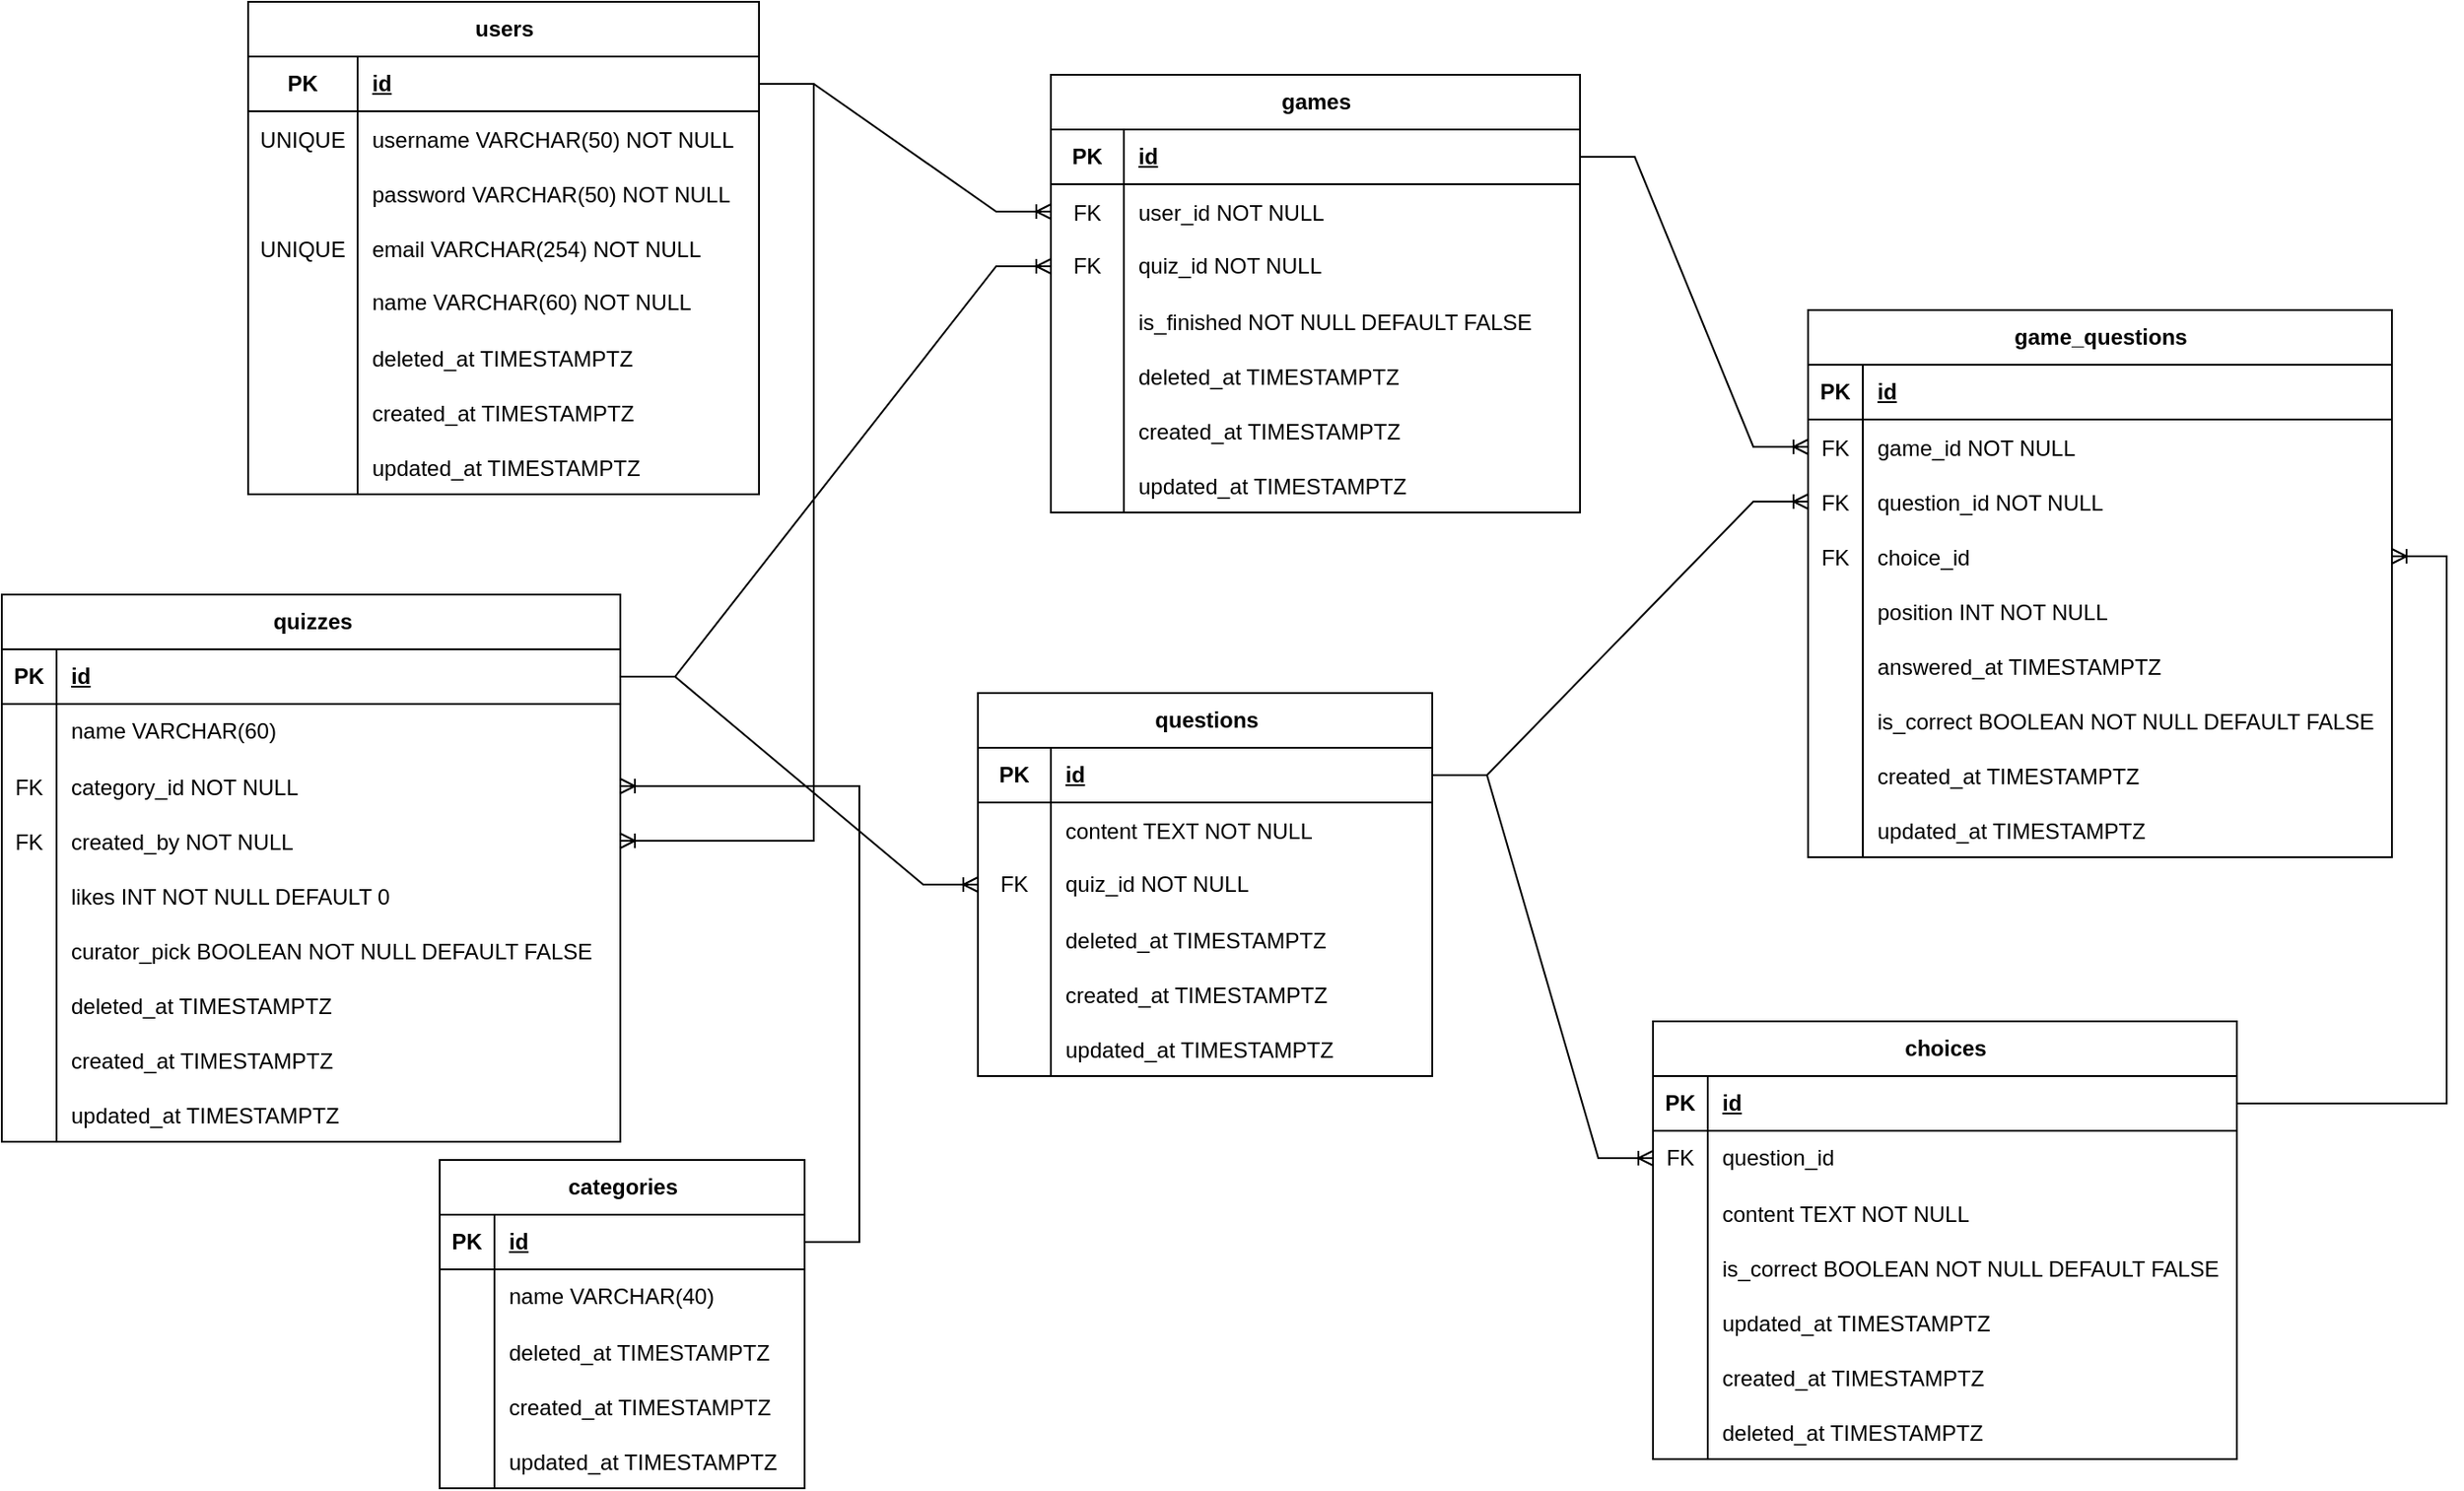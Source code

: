 <mxfile version="28.2.8">
  <diagram name="Page-1" id="IlqNlD3pGx4o4QDqjt5W">
    <mxGraphModel dx="1084" dy="802" grid="1" gridSize="10" guides="1" tooltips="1" connect="1" arrows="1" fold="1" page="1" pageScale="1" pageWidth="1654" pageHeight="1169" math="0" shadow="0">
      <root>
        <mxCell id="0" />
        <mxCell id="1" parent="0" />
        <mxCell id="2m0i1N73Nu3v9NuBRMql-1" value="" style="edgeStyle=entityRelationEdgeStyle;fontSize=12;html=1;endArrow=ERoneToMany;rounded=0;" edge="1" source="2m0i1N73Nu3v9NuBRMql-11" target="2m0i1N73Nu3v9NuBRMql-45" parent="1">
          <mxGeometry width="100" height="100" relative="1" as="geometry">
            <mxPoint x="413" y="520" as="sourcePoint" />
            <mxPoint x="513" y="420" as="targetPoint" />
          </mxGeometry>
        </mxCell>
        <mxCell id="2m0i1N73Nu3v9NuBRMql-2" value="" style="edgeStyle=entityRelationEdgeStyle;fontSize=12;html=1;endArrow=ERoneToMany;rounded=0;" edge="1" source="2m0i1N73Nu3v9NuBRMql-36" target="2m0i1N73Nu3v9NuBRMql-64" parent="1">
          <mxGeometry width="100" height="100" relative="1" as="geometry">
            <mxPoint x="313" y="520" as="sourcePoint" />
            <mxPoint x="413" y="420" as="targetPoint" />
          </mxGeometry>
        </mxCell>
        <mxCell id="2m0i1N73Nu3v9NuBRMql-3" value="" style="edgeStyle=entityRelationEdgeStyle;fontSize=12;html=1;endArrow=ERoneToMany;rounded=0;" edge="1" source="2m0i1N73Nu3v9NuBRMql-77" target="2m0i1N73Nu3v9NuBRMql-42" parent="1">
          <mxGeometry width="100" height="100" relative="1" as="geometry">
            <mxPoint x="555" y="535" as="sourcePoint" />
            <mxPoint x="761" y="585" as="targetPoint" />
          </mxGeometry>
        </mxCell>
        <mxCell id="2m0i1N73Nu3v9NuBRMql-8" value="" style="edgeStyle=entityRelationEdgeStyle;fontSize=12;html=1;endArrow=ERoneToMany;rounded=0;" edge="1" source="2m0i1N73Nu3v9NuBRMql-58" target="2m0i1N73Nu3v9NuBRMql-137" parent="1">
          <mxGeometry width="100" height="100" relative="1" as="geometry">
            <mxPoint x="855" y="704" as="sourcePoint" />
            <mxPoint x="955" y="604" as="targetPoint" />
          </mxGeometry>
        </mxCell>
        <mxCell id="2m0i1N73Nu3v9NuBRMql-10" value="users" style="shape=table;startSize=30;container=1;collapsible=1;childLayout=tableLayout;fixedRows=1;rowLines=0;fontStyle=1;align=center;resizeLast=1;html=1;" vertex="1" parent="1">
          <mxGeometry x="225" y="185" width="280" height="270" as="geometry" />
        </mxCell>
        <mxCell id="2m0i1N73Nu3v9NuBRMql-11" value="" style="shape=tableRow;horizontal=0;startSize=0;swimlaneHead=0;swimlaneBody=0;fillColor=none;collapsible=0;dropTarget=0;points=[[0,0.5],[1,0.5]];portConstraint=eastwest;top=0;left=0;right=0;bottom=1;" vertex="1" parent="2m0i1N73Nu3v9NuBRMql-10">
          <mxGeometry y="30" width="280" height="30" as="geometry" />
        </mxCell>
        <mxCell id="2m0i1N73Nu3v9NuBRMql-12" value="PK" style="shape=partialRectangle;connectable=0;fillColor=none;top=0;left=0;bottom=0;right=0;fontStyle=1;overflow=hidden;whiteSpace=wrap;html=1;" vertex="1" parent="2m0i1N73Nu3v9NuBRMql-11">
          <mxGeometry width="60.0" height="30" as="geometry">
            <mxRectangle width="60.0" height="30" as="alternateBounds" />
          </mxGeometry>
        </mxCell>
        <mxCell id="2m0i1N73Nu3v9NuBRMql-13" value="id" style="shape=partialRectangle;connectable=0;fillColor=none;top=0;left=0;bottom=0;right=0;align=left;spacingLeft=6;fontStyle=5;overflow=hidden;whiteSpace=wrap;html=1;" vertex="1" parent="2m0i1N73Nu3v9NuBRMql-11">
          <mxGeometry x="60.0" width="220.0" height="30" as="geometry">
            <mxRectangle width="220.0" height="30" as="alternateBounds" />
          </mxGeometry>
        </mxCell>
        <mxCell id="2m0i1N73Nu3v9NuBRMql-14" value="" style="shape=tableRow;horizontal=0;startSize=0;swimlaneHead=0;swimlaneBody=0;fillColor=none;collapsible=0;dropTarget=0;points=[[0,0.5],[1,0.5]];portConstraint=eastwest;top=0;left=0;right=0;bottom=0;" vertex="1" parent="2m0i1N73Nu3v9NuBRMql-10">
          <mxGeometry y="60" width="280" height="30" as="geometry" />
        </mxCell>
        <mxCell id="2m0i1N73Nu3v9NuBRMql-15" value="UNIQUE" style="shape=partialRectangle;connectable=0;fillColor=none;top=0;left=0;bottom=0;right=0;editable=1;overflow=hidden;" vertex="1" parent="2m0i1N73Nu3v9NuBRMql-14">
          <mxGeometry width="60.0" height="30" as="geometry">
            <mxRectangle width="60.0" height="30" as="alternateBounds" />
          </mxGeometry>
        </mxCell>
        <mxCell id="2m0i1N73Nu3v9NuBRMql-16" value="username VARCHAR(50) NOT NULL" style="shape=partialRectangle;connectable=0;fillColor=none;top=0;left=0;bottom=0;right=0;align=left;spacingLeft=6;overflow=hidden;flipV=0;" vertex="1" parent="2m0i1N73Nu3v9NuBRMql-14">
          <mxGeometry x="60.0" width="220.0" height="30" as="geometry">
            <mxRectangle width="220.0" height="30" as="alternateBounds" />
          </mxGeometry>
        </mxCell>
        <mxCell id="2m0i1N73Nu3v9NuBRMql-17" value="" style="shape=tableRow;horizontal=0;startSize=0;swimlaneHead=0;swimlaneBody=0;fillColor=none;collapsible=0;dropTarget=0;points=[[0,0.5],[1,0.5]];portConstraint=eastwest;top=0;left=0;right=0;bottom=0;" vertex="1" parent="2m0i1N73Nu3v9NuBRMql-10">
          <mxGeometry y="90" width="280" height="30" as="geometry" />
        </mxCell>
        <mxCell id="2m0i1N73Nu3v9NuBRMql-18" value="" style="shape=partialRectangle;connectable=0;fillColor=none;top=0;left=0;bottom=0;right=0;editable=1;overflow=hidden;" vertex="1" parent="2m0i1N73Nu3v9NuBRMql-17">
          <mxGeometry width="60.0" height="30" as="geometry">
            <mxRectangle width="60.0" height="30" as="alternateBounds" />
          </mxGeometry>
        </mxCell>
        <mxCell id="2m0i1N73Nu3v9NuBRMql-19" value="password VARCHAR(50) NOT NULL" style="shape=partialRectangle;connectable=0;fillColor=none;top=0;left=0;bottom=0;right=0;align=left;spacingLeft=6;overflow=hidden;flipV=0;" vertex="1" parent="2m0i1N73Nu3v9NuBRMql-17">
          <mxGeometry x="60.0" width="220.0" height="30" as="geometry">
            <mxRectangle width="220.0" height="30" as="alternateBounds" />
          </mxGeometry>
        </mxCell>
        <mxCell id="2m0i1N73Nu3v9NuBRMql-20" value="" style="shape=tableRow;horizontal=0;startSize=0;swimlaneHead=0;swimlaneBody=0;fillColor=none;collapsible=0;dropTarget=0;points=[[0,0.5],[1,0.5]];portConstraint=eastwest;top=0;left=0;right=0;bottom=0;" vertex="1" parent="2m0i1N73Nu3v9NuBRMql-10">
          <mxGeometry y="120" width="280" height="30" as="geometry" />
        </mxCell>
        <mxCell id="2m0i1N73Nu3v9NuBRMql-21" value="UNIQUE" style="shape=partialRectangle;connectable=0;fillColor=none;top=0;left=0;bottom=0;right=0;editable=1;overflow=hidden;" vertex="1" parent="2m0i1N73Nu3v9NuBRMql-20">
          <mxGeometry width="60.0" height="30" as="geometry">
            <mxRectangle width="60.0" height="30" as="alternateBounds" />
          </mxGeometry>
        </mxCell>
        <mxCell id="2m0i1N73Nu3v9NuBRMql-22" value="email VARCHAR(254) NOT NULL" style="shape=partialRectangle;connectable=0;fillColor=none;top=0;left=0;bottom=0;right=0;align=left;spacingLeft=6;overflow=hidden;flipV=0;" vertex="1" parent="2m0i1N73Nu3v9NuBRMql-20">
          <mxGeometry x="60.0" width="220.0" height="30" as="geometry">
            <mxRectangle width="220.0" height="30" as="alternateBounds" />
          </mxGeometry>
        </mxCell>
        <mxCell id="2m0i1N73Nu3v9NuBRMql-23" value="" style="shape=tableRow;horizontal=0;startSize=0;swimlaneHead=0;swimlaneBody=0;fillColor=none;collapsible=0;dropTarget=0;points=[[0,0.5],[1,0.5]];portConstraint=eastwest;top=0;left=0;right=0;bottom=0;" vertex="1" parent="2m0i1N73Nu3v9NuBRMql-10">
          <mxGeometry y="150" width="280" height="30" as="geometry" />
        </mxCell>
        <mxCell id="2m0i1N73Nu3v9NuBRMql-24" value="" style="shape=partialRectangle;connectable=0;fillColor=none;top=0;left=0;bottom=0;right=0;editable=1;overflow=hidden;whiteSpace=wrap;html=1;" vertex="1" parent="2m0i1N73Nu3v9NuBRMql-23">
          <mxGeometry width="60.0" height="30" as="geometry">
            <mxRectangle width="60.0" height="30" as="alternateBounds" />
          </mxGeometry>
        </mxCell>
        <mxCell id="2m0i1N73Nu3v9NuBRMql-25" value="name VARCHAR(60) NOT NULL" style="shape=partialRectangle;connectable=0;fillColor=none;top=0;left=0;bottom=0;right=0;align=left;spacingLeft=6;overflow=hidden;whiteSpace=wrap;html=1;" vertex="1" parent="2m0i1N73Nu3v9NuBRMql-23">
          <mxGeometry x="60.0" width="220.0" height="30" as="geometry">
            <mxRectangle width="220.0" height="30" as="alternateBounds" />
          </mxGeometry>
        </mxCell>
        <mxCell id="2m0i1N73Nu3v9NuBRMql-26" value="" style="shape=tableRow;horizontal=0;startSize=0;swimlaneHead=0;swimlaneBody=0;fillColor=none;collapsible=0;dropTarget=0;points=[[0,0.5],[1,0.5]];portConstraint=eastwest;top=0;left=0;right=0;bottom=0;" vertex="1" parent="2m0i1N73Nu3v9NuBRMql-10">
          <mxGeometry y="180" width="280" height="30" as="geometry" />
        </mxCell>
        <mxCell id="2m0i1N73Nu3v9NuBRMql-27" value="" style="shape=partialRectangle;connectable=0;fillColor=none;top=0;left=0;bottom=0;right=0;editable=1;overflow=hidden;" vertex="1" parent="2m0i1N73Nu3v9NuBRMql-26">
          <mxGeometry width="60.0" height="30" as="geometry">
            <mxRectangle width="60.0" height="30" as="alternateBounds" />
          </mxGeometry>
        </mxCell>
        <mxCell id="2m0i1N73Nu3v9NuBRMql-28" value="deleted_at TIMESTAMPTZ" style="shape=partialRectangle;connectable=0;fillColor=none;top=0;left=0;bottom=0;right=0;align=left;spacingLeft=6;overflow=hidden;flipV=0;" vertex="1" parent="2m0i1N73Nu3v9NuBRMql-26">
          <mxGeometry x="60.0" width="220.0" height="30" as="geometry">
            <mxRectangle width="220.0" height="30" as="alternateBounds" />
          </mxGeometry>
        </mxCell>
        <mxCell id="2m0i1N73Nu3v9NuBRMql-29" value="" style="shape=tableRow;horizontal=0;startSize=0;swimlaneHead=0;swimlaneBody=0;fillColor=none;collapsible=0;dropTarget=0;points=[[0,0.5],[1,0.5]];portConstraint=eastwest;top=0;left=0;right=0;bottom=0;" vertex="1" parent="2m0i1N73Nu3v9NuBRMql-10">
          <mxGeometry y="210" width="280" height="30" as="geometry" />
        </mxCell>
        <mxCell id="2m0i1N73Nu3v9NuBRMql-30" value="" style="shape=partialRectangle;connectable=0;fillColor=none;top=0;left=0;bottom=0;right=0;editable=1;overflow=hidden;" vertex="1" parent="2m0i1N73Nu3v9NuBRMql-29">
          <mxGeometry width="60.0" height="30" as="geometry">
            <mxRectangle width="60.0" height="30" as="alternateBounds" />
          </mxGeometry>
        </mxCell>
        <mxCell id="2m0i1N73Nu3v9NuBRMql-31" value="created_at TIMESTAMPTZ" style="shape=partialRectangle;connectable=0;fillColor=none;top=0;left=0;bottom=0;right=0;align=left;spacingLeft=6;overflow=hidden;flipV=0;" vertex="1" parent="2m0i1N73Nu3v9NuBRMql-29">
          <mxGeometry x="60.0" width="220.0" height="30" as="geometry">
            <mxRectangle width="220.0" height="30" as="alternateBounds" />
          </mxGeometry>
        </mxCell>
        <mxCell id="2m0i1N73Nu3v9NuBRMql-32" value="" style="shape=tableRow;horizontal=0;startSize=0;swimlaneHead=0;swimlaneBody=0;fillColor=none;collapsible=0;dropTarget=0;points=[[0,0.5],[1,0.5]];portConstraint=eastwest;top=0;left=0;right=0;bottom=0;" vertex="1" parent="2m0i1N73Nu3v9NuBRMql-10">
          <mxGeometry y="240" width="280" height="30" as="geometry" />
        </mxCell>
        <mxCell id="2m0i1N73Nu3v9NuBRMql-33" value="" style="shape=partialRectangle;connectable=0;fillColor=none;top=0;left=0;bottom=0;right=0;editable=1;overflow=hidden;" vertex="1" parent="2m0i1N73Nu3v9NuBRMql-32">
          <mxGeometry width="60.0" height="30" as="geometry">
            <mxRectangle width="60.0" height="30" as="alternateBounds" />
          </mxGeometry>
        </mxCell>
        <mxCell id="2m0i1N73Nu3v9NuBRMql-34" value="updated_at TIMESTAMPTZ" style="shape=partialRectangle;connectable=0;fillColor=none;top=0;left=0;bottom=0;right=0;align=left;spacingLeft=6;overflow=hidden;flipV=0;" vertex="1" parent="2m0i1N73Nu3v9NuBRMql-32">
          <mxGeometry x="60.0" width="220.0" height="30" as="geometry">
            <mxRectangle width="220.0" height="30" as="alternateBounds" />
          </mxGeometry>
        </mxCell>
        <mxCell id="2m0i1N73Nu3v9NuBRMql-35" value="quizzes" style="shape=table;startSize=30;container=1;collapsible=1;childLayout=tableLayout;fixedRows=1;rowLines=0;fontStyle=1;align=center;resizeLast=1;html=1;" vertex="1" parent="1">
          <mxGeometry x="90" y="510" width="339" height="300" as="geometry" />
        </mxCell>
        <mxCell id="2m0i1N73Nu3v9NuBRMql-36" value="" style="shape=tableRow;horizontal=0;startSize=0;swimlaneHead=0;swimlaneBody=0;fillColor=none;collapsible=0;dropTarget=0;points=[[0,0.5],[1,0.5]];portConstraint=eastwest;top=0;left=0;right=0;bottom=1;" vertex="1" parent="2m0i1N73Nu3v9NuBRMql-35">
          <mxGeometry y="30" width="339" height="30" as="geometry" />
        </mxCell>
        <mxCell id="2m0i1N73Nu3v9NuBRMql-37" value="PK" style="shape=partialRectangle;connectable=0;fillColor=none;top=0;left=0;bottom=0;right=0;fontStyle=1;overflow=hidden;whiteSpace=wrap;html=1;" vertex="1" parent="2m0i1N73Nu3v9NuBRMql-36">
          <mxGeometry width="30" height="30" as="geometry">
            <mxRectangle width="30" height="30" as="alternateBounds" />
          </mxGeometry>
        </mxCell>
        <mxCell id="2m0i1N73Nu3v9NuBRMql-38" value="id" style="shape=partialRectangle;connectable=0;fillColor=none;top=0;left=0;bottom=0;right=0;align=left;spacingLeft=6;fontStyle=5;overflow=hidden;whiteSpace=wrap;html=1;" vertex="1" parent="2m0i1N73Nu3v9NuBRMql-36">
          <mxGeometry x="30" width="309" height="30" as="geometry">
            <mxRectangle width="309" height="30" as="alternateBounds" />
          </mxGeometry>
        </mxCell>
        <mxCell id="2m0i1N73Nu3v9NuBRMql-39" value="" style="shape=tableRow;horizontal=0;startSize=0;swimlaneHead=0;swimlaneBody=0;fillColor=none;collapsible=0;dropTarget=0;points=[[0,0.5],[1,0.5]];portConstraint=eastwest;top=0;left=0;right=0;bottom=0;" vertex="1" parent="2m0i1N73Nu3v9NuBRMql-35">
          <mxGeometry y="60" width="339" height="30" as="geometry" />
        </mxCell>
        <mxCell id="2m0i1N73Nu3v9NuBRMql-40" value="" style="shape=partialRectangle;connectable=0;fillColor=none;top=0;left=0;bottom=0;right=0;editable=1;overflow=hidden;whiteSpace=wrap;html=1;" vertex="1" parent="2m0i1N73Nu3v9NuBRMql-39">
          <mxGeometry width="30" height="30" as="geometry">
            <mxRectangle width="30" height="30" as="alternateBounds" />
          </mxGeometry>
        </mxCell>
        <mxCell id="2m0i1N73Nu3v9NuBRMql-41" value="name VARCHAR(60)" style="shape=partialRectangle;connectable=0;fillColor=none;top=0;left=0;bottom=0;right=0;align=left;spacingLeft=6;overflow=hidden;whiteSpace=wrap;html=1;" vertex="1" parent="2m0i1N73Nu3v9NuBRMql-39">
          <mxGeometry x="30" width="309" height="30" as="geometry">
            <mxRectangle width="309" height="30" as="alternateBounds" />
          </mxGeometry>
        </mxCell>
        <mxCell id="2m0i1N73Nu3v9NuBRMql-42" value="" style="shape=tableRow;horizontal=0;startSize=0;swimlaneHead=0;swimlaneBody=0;fillColor=none;collapsible=0;dropTarget=0;points=[[0,0.5],[1,0.5]];portConstraint=eastwest;top=0;left=0;right=0;bottom=0;" vertex="1" parent="2m0i1N73Nu3v9NuBRMql-35">
          <mxGeometry y="90" width="339" height="30" as="geometry" />
        </mxCell>
        <mxCell id="2m0i1N73Nu3v9NuBRMql-43" value="FK" style="shape=partialRectangle;connectable=0;fillColor=none;top=0;left=0;bottom=0;right=0;editable=1;overflow=hidden;" vertex="1" parent="2m0i1N73Nu3v9NuBRMql-42">
          <mxGeometry width="30" height="30" as="geometry">
            <mxRectangle width="30" height="30" as="alternateBounds" />
          </mxGeometry>
        </mxCell>
        <mxCell id="2m0i1N73Nu3v9NuBRMql-44" value="category_id NOT NULL" style="shape=partialRectangle;connectable=0;fillColor=none;top=0;left=0;bottom=0;right=0;align=left;spacingLeft=6;overflow=hidden;flipV=0;" vertex="1" parent="2m0i1N73Nu3v9NuBRMql-42">
          <mxGeometry x="30" width="309" height="30" as="geometry">
            <mxRectangle width="309" height="30" as="alternateBounds" />
          </mxGeometry>
        </mxCell>
        <mxCell id="2m0i1N73Nu3v9NuBRMql-45" value="" style="shape=tableRow;horizontal=0;startSize=0;swimlaneHead=0;swimlaneBody=0;fillColor=none;collapsible=0;dropTarget=0;points=[[0,0.5],[1,0.5]];portConstraint=eastwest;top=0;left=0;right=0;bottom=0;" vertex="1" parent="2m0i1N73Nu3v9NuBRMql-35">
          <mxGeometry y="120" width="339" height="30" as="geometry" />
        </mxCell>
        <mxCell id="2m0i1N73Nu3v9NuBRMql-46" value="FK" style="shape=partialRectangle;connectable=0;fillColor=none;top=0;left=0;bottom=0;right=0;editable=1;overflow=hidden;" vertex="1" parent="2m0i1N73Nu3v9NuBRMql-45">
          <mxGeometry width="30" height="30" as="geometry">
            <mxRectangle width="30" height="30" as="alternateBounds" />
          </mxGeometry>
        </mxCell>
        <mxCell id="2m0i1N73Nu3v9NuBRMql-47" value="created_by NOT NULL" style="shape=partialRectangle;connectable=0;fillColor=none;top=0;left=0;bottom=0;right=0;align=left;spacingLeft=6;overflow=hidden;flipV=0;" vertex="1" parent="2m0i1N73Nu3v9NuBRMql-45">
          <mxGeometry x="30" width="309" height="30" as="geometry">
            <mxRectangle width="309" height="30" as="alternateBounds" />
          </mxGeometry>
        </mxCell>
        <mxCell id="2m0i1N73Nu3v9NuBRMql-314" value="" style="shape=tableRow;horizontal=0;startSize=0;swimlaneHead=0;swimlaneBody=0;fillColor=none;collapsible=0;dropTarget=0;points=[[0,0.5],[1,0.5]];portConstraint=eastwest;top=0;left=0;right=0;bottom=0;" vertex="1" parent="2m0i1N73Nu3v9NuBRMql-35">
          <mxGeometry y="150" width="339" height="30" as="geometry" />
        </mxCell>
        <mxCell id="2m0i1N73Nu3v9NuBRMql-315" value="" style="shape=partialRectangle;connectable=0;fillColor=none;top=0;left=0;bottom=0;right=0;editable=1;overflow=hidden;" vertex="1" parent="2m0i1N73Nu3v9NuBRMql-314">
          <mxGeometry width="30" height="30" as="geometry">
            <mxRectangle width="30" height="30" as="alternateBounds" />
          </mxGeometry>
        </mxCell>
        <mxCell id="2m0i1N73Nu3v9NuBRMql-316" value="likes INT NOT NULL DEFAULT 0" style="shape=partialRectangle;connectable=0;fillColor=none;top=0;left=0;bottom=0;right=0;align=left;spacingLeft=6;overflow=hidden;flipV=0;" vertex="1" parent="2m0i1N73Nu3v9NuBRMql-314">
          <mxGeometry x="30" width="309" height="30" as="geometry">
            <mxRectangle width="309" height="30" as="alternateBounds" />
          </mxGeometry>
        </mxCell>
        <mxCell id="2m0i1N73Nu3v9NuBRMql-295" value="" style="shape=tableRow;horizontal=0;startSize=0;swimlaneHead=0;swimlaneBody=0;fillColor=none;collapsible=0;dropTarget=0;points=[[0,0.5],[1,0.5]];portConstraint=eastwest;top=0;left=0;right=0;bottom=0;" vertex="1" parent="2m0i1N73Nu3v9NuBRMql-35">
          <mxGeometry y="180" width="339" height="30" as="geometry" />
        </mxCell>
        <mxCell id="2m0i1N73Nu3v9NuBRMql-296" value="" style="shape=partialRectangle;connectable=0;fillColor=none;top=0;left=0;bottom=0;right=0;editable=1;overflow=hidden;" vertex="1" parent="2m0i1N73Nu3v9NuBRMql-295">
          <mxGeometry width="30" height="30" as="geometry">
            <mxRectangle width="30" height="30" as="alternateBounds" />
          </mxGeometry>
        </mxCell>
        <mxCell id="2m0i1N73Nu3v9NuBRMql-297" value="curator_pick BOOLEAN NOT NULL DEFAULT FALSE" style="shape=partialRectangle;connectable=0;fillColor=none;top=0;left=0;bottom=0;right=0;align=left;spacingLeft=6;overflow=hidden;flipV=0;" vertex="1" parent="2m0i1N73Nu3v9NuBRMql-295">
          <mxGeometry x="30" width="309" height="30" as="geometry">
            <mxRectangle width="309" height="30" as="alternateBounds" />
          </mxGeometry>
        </mxCell>
        <mxCell id="2m0i1N73Nu3v9NuBRMql-48" value="" style="shape=tableRow;horizontal=0;startSize=0;swimlaneHead=0;swimlaneBody=0;fillColor=none;collapsible=0;dropTarget=0;points=[[0,0.5],[1,0.5]];portConstraint=eastwest;top=0;left=0;right=0;bottom=0;" vertex="1" parent="2m0i1N73Nu3v9NuBRMql-35">
          <mxGeometry y="210" width="339" height="30" as="geometry" />
        </mxCell>
        <mxCell id="2m0i1N73Nu3v9NuBRMql-49" value="" style="shape=partialRectangle;connectable=0;fillColor=none;top=0;left=0;bottom=0;right=0;editable=1;overflow=hidden;" vertex="1" parent="2m0i1N73Nu3v9NuBRMql-48">
          <mxGeometry width="30" height="30" as="geometry">
            <mxRectangle width="30" height="30" as="alternateBounds" />
          </mxGeometry>
        </mxCell>
        <mxCell id="2m0i1N73Nu3v9NuBRMql-50" value="deleted_at TIMESTAMPTZ" style="shape=partialRectangle;connectable=0;fillColor=none;top=0;left=0;bottom=0;right=0;align=left;spacingLeft=6;overflow=hidden;flipV=0;" vertex="1" parent="2m0i1N73Nu3v9NuBRMql-48">
          <mxGeometry x="30" width="309" height="30" as="geometry">
            <mxRectangle width="309" height="30" as="alternateBounds" />
          </mxGeometry>
        </mxCell>
        <mxCell id="2m0i1N73Nu3v9NuBRMql-51" value="" style="shape=tableRow;horizontal=0;startSize=0;swimlaneHead=0;swimlaneBody=0;fillColor=none;collapsible=0;dropTarget=0;points=[[0,0.5],[1,0.5]];portConstraint=eastwest;top=0;left=0;right=0;bottom=0;" vertex="1" parent="2m0i1N73Nu3v9NuBRMql-35">
          <mxGeometry y="240" width="339" height="30" as="geometry" />
        </mxCell>
        <mxCell id="2m0i1N73Nu3v9NuBRMql-52" value="" style="shape=partialRectangle;connectable=0;fillColor=none;top=0;left=0;bottom=0;right=0;editable=1;overflow=hidden;" vertex="1" parent="2m0i1N73Nu3v9NuBRMql-51">
          <mxGeometry width="30" height="30" as="geometry">
            <mxRectangle width="30" height="30" as="alternateBounds" />
          </mxGeometry>
        </mxCell>
        <mxCell id="2m0i1N73Nu3v9NuBRMql-53" value="created_at TIMESTAMPTZ" style="shape=partialRectangle;connectable=0;fillColor=none;top=0;left=0;bottom=0;right=0;align=left;spacingLeft=6;overflow=hidden;flipV=0;" vertex="1" parent="2m0i1N73Nu3v9NuBRMql-51">
          <mxGeometry x="30" width="309" height="30" as="geometry">
            <mxRectangle width="309" height="30" as="alternateBounds" />
          </mxGeometry>
        </mxCell>
        <mxCell id="2m0i1N73Nu3v9NuBRMql-54" value="" style="shape=tableRow;horizontal=0;startSize=0;swimlaneHead=0;swimlaneBody=0;fillColor=none;collapsible=0;dropTarget=0;points=[[0,0.5],[1,0.5]];portConstraint=eastwest;top=0;left=0;right=0;bottom=0;" vertex="1" parent="2m0i1N73Nu3v9NuBRMql-35">
          <mxGeometry y="270" width="339" height="30" as="geometry" />
        </mxCell>
        <mxCell id="2m0i1N73Nu3v9NuBRMql-55" value="" style="shape=partialRectangle;connectable=0;fillColor=none;top=0;left=0;bottom=0;right=0;editable=1;overflow=hidden;" vertex="1" parent="2m0i1N73Nu3v9NuBRMql-54">
          <mxGeometry width="30" height="30" as="geometry">
            <mxRectangle width="30" height="30" as="alternateBounds" />
          </mxGeometry>
        </mxCell>
        <mxCell id="2m0i1N73Nu3v9NuBRMql-56" value="updated_at TIMESTAMPTZ" style="shape=partialRectangle;connectable=0;fillColor=none;top=0;left=0;bottom=0;right=0;align=left;spacingLeft=6;overflow=hidden;flipV=0;" vertex="1" parent="2m0i1N73Nu3v9NuBRMql-54">
          <mxGeometry x="30" width="309" height="30" as="geometry">
            <mxRectangle width="309" height="30" as="alternateBounds" />
          </mxGeometry>
        </mxCell>
        <mxCell id="2m0i1N73Nu3v9NuBRMql-57" value="questions" style="shape=table;startSize=30;container=1;collapsible=1;childLayout=tableLayout;fixedRows=1;rowLines=0;fontStyle=1;align=center;resizeLast=1;html=1;" vertex="1" parent="1">
          <mxGeometry x="625" y="564" width="249" height="210" as="geometry" />
        </mxCell>
        <mxCell id="2m0i1N73Nu3v9NuBRMql-58" value="" style="shape=tableRow;horizontal=0;startSize=0;swimlaneHead=0;swimlaneBody=0;fillColor=none;collapsible=0;dropTarget=0;points=[[0,0.5],[1,0.5]];portConstraint=eastwest;top=0;left=0;right=0;bottom=1;" vertex="1" parent="2m0i1N73Nu3v9NuBRMql-57">
          <mxGeometry y="30" width="249" height="30" as="geometry" />
        </mxCell>
        <mxCell id="2m0i1N73Nu3v9NuBRMql-59" value="PK" style="shape=partialRectangle;connectable=0;fillColor=none;top=0;left=0;bottom=0;right=0;fontStyle=1;overflow=hidden;whiteSpace=wrap;html=1;" vertex="1" parent="2m0i1N73Nu3v9NuBRMql-58">
          <mxGeometry width="40" height="30" as="geometry">
            <mxRectangle width="40" height="30" as="alternateBounds" />
          </mxGeometry>
        </mxCell>
        <mxCell id="2m0i1N73Nu3v9NuBRMql-60" value="id" style="shape=partialRectangle;connectable=0;fillColor=none;top=0;left=0;bottom=0;right=0;align=left;spacingLeft=6;fontStyle=5;overflow=hidden;whiteSpace=wrap;html=1;" vertex="1" parent="2m0i1N73Nu3v9NuBRMql-58">
          <mxGeometry x="40" width="209" height="30" as="geometry">
            <mxRectangle width="209" height="30" as="alternateBounds" />
          </mxGeometry>
        </mxCell>
        <mxCell id="2m0i1N73Nu3v9NuBRMql-61" value="" style="shape=tableRow;horizontal=0;startSize=0;swimlaneHead=0;swimlaneBody=0;fillColor=none;collapsible=0;dropTarget=0;points=[[0,0.5],[1,0.5]];portConstraint=eastwest;top=0;left=0;right=0;bottom=0;" vertex="1" parent="2m0i1N73Nu3v9NuBRMql-57">
          <mxGeometry y="60" width="249" height="30" as="geometry" />
        </mxCell>
        <mxCell id="2m0i1N73Nu3v9NuBRMql-62" value="" style="shape=partialRectangle;connectable=0;fillColor=none;top=0;left=0;bottom=0;right=0;editable=1;overflow=hidden;" vertex="1" parent="2m0i1N73Nu3v9NuBRMql-61">
          <mxGeometry width="40" height="30" as="geometry">
            <mxRectangle width="40" height="30" as="alternateBounds" />
          </mxGeometry>
        </mxCell>
        <mxCell id="2m0i1N73Nu3v9NuBRMql-63" value="content TEXT NOT NULL" style="shape=partialRectangle;connectable=0;fillColor=none;top=0;left=0;bottom=0;right=0;align=left;spacingLeft=6;overflow=hidden;flipV=0;" vertex="1" parent="2m0i1N73Nu3v9NuBRMql-61">
          <mxGeometry x="40" width="209" height="30" as="geometry">
            <mxRectangle width="209" height="30" as="alternateBounds" />
          </mxGeometry>
        </mxCell>
        <mxCell id="2m0i1N73Nu3v9NuBRMql-64" value="" style="shape=tableRow;horizontal=0;startSize=0;swimlaneHead=0;swimlaneBody=0;fillColor=none;collapsible=0;dropTarget=0;points=[[0,0.5],[1,0.5]];portConstraint=eastwest;top=0;left=0;right=0;bottom=0;" vertex="1" parent="2m0i1N73Nu3v9NuBRMql-57">
          <mxGeometry y="90" width="249" height="30" as="geometry" />
        </mxCell>
        <mxCell id="2m0i1N73Nu3v9NuBRMql-65" value="FK" style="shape=partialRectangle;connectable=0;fillColor=none;top=0;left=0;bottom=0;right=0;editable=1;overflow=hidden;whiteSpace=wrap;html=1;" vertex="1" parent="2m0i1N73Nu3v9NuBRMql-64">
          <mxGeometry width="40" height="30" as="geometry">
            <mxRectangle width="40" height="30" as="alternateBounds" />
          </mxGeometry>
        </mxCell>
        <mxCell id="2m0i1N73Nu3v9NuBRMql-66" value="quiz_id NOT NULL" style="shape=partialRectangle;connectable=0;fillColor=none;top=0;left=0;bottom=0;right=0;align=left;spacingLeft=6;overflow=hidden;whiteSpace=wrap;html=1;" vertex="1" parent="2m0i1N73Nu3v9NuBRMql-64">
          <mxGeometry x="40" width="209" height="30" as="geometry">
            <mxRectangle width="209" height="30" as="alternateBounds" />
          </mxGeometry>
        </mxCell>
        <mxCell id="2m0i1N73Nu3v9NuBRMql-67" value="" style="shape=tableRow;horizontal=0;startSize=0;swimlaneHead=0;swimlaneBody=0;fillColor=none;collapsible=0;dropTarget=0;points=[[0,0.5],[1,0.5]];portConstraint=eastwest;top=0;left=0;right=0;bottom=0;" vertex="1" parent="2m0i1N73Nu3v9NuBRMql-57">
          <mxGeometry y="120" width="249" height="30" as="geometry" />
        </mxCell>
        <mxCell id="2m0i1N73Nu3v9NuBRMql-68" value="" style="shape=partialRectangle;connectable=0;fillColor=none;top=0;left=0;bottom=0;right=0;editable=1;overflow=hidden;" vertex="1" parent="2m0i1N73Nu3v9NuBRMql-67">
          <mxGeometry width="40" height="30" as="geometry">
            <mxRectangle width="40" height="30" as="alternateBounds" />
          </mxGeometry>
        </mxCell>
        <mxCell id="2m0i1N73Nu3v9NuBRMql-69" value="deleted_at TIMESTAMPTZ" style="shape=partialRectangle;connectable=0;fillColor=none;top=0;left=0;bottom=0;right=0;align=left;spacingLeft=6;overflow=hidden;flipV=0;" vertex="1" parent="2m0i1N73Nu3v9NuBRMql-67">
          <mxGeometry x="40" width="209" height="30" as="geometry">
            <mxRectangle width="209" height="30" as="alternateBounds" />
          </mxGeometry>
        </mxCell>
        <mxCell id="2m0i1N73Nu3v9NuBRMql-70" value="" style="shape=tableRow;horizontal=0;startSize=0;swimlaneHead=0;swimlaneBody=0;fillColor=none;collapsible=0;dropTarget=0;points=[[0,0.5],[1,0.5]];portConstraint=eastwest;top=0;left=0;right=0;bottom=0;" vertex="1" parent="2m0i1N73Nu3v9NuBRMql-57">
          <mxGeometry y="150" width="249" height="30" as="geometry" />
        </mxCell>
        <mxCell id="2m0i1N73Nu3v9NuBRMql-71" value="" style="shape=partialRectangle;connectable=0;fillColor=none;top=0;left=0;bottom=0;right=0;editable=1;overflow=hidden;" vertex="1" parent="2m0i1N73Nu3v9NuBRMql-70">
          <mxGeometry width="40" height="30" as="geometry">
            <mxRectangle width="40" height="30" as="alternateBounds" />
          </mxGeometry>
        </mxCell>
        <mxCell id="2m0i1N73Nu3v9NuBRMql-72" value="created_at TIMESTAMPTZ" style="shape=partialRectangle;connectable=0;fillColor=none;top=0;left=0;bottom=0;right=0;align=left;spacingLeft=6;overflow=hidden;flipV=0;" vertex="1" parent="2m0i1N73Nu3v9NuBRMql-70">
          <mxGeometry x="40" width="209" height="30" as="geometry">
            <mxRectangle width="209" height="30" as="alternateBounds" />
          </mxGeometry>
        </mxCell>
        <mxCell id="2m0i1N73Nu3v9NuBRMql-73" value="" style="shape=tableRow;horizontal=0;startSize=0;swimlaneHead=0;swimlaneBody=0;fillColor=none;collapsible=0;dropTarget=0;points=[[0,0.5],[1,0.5]];portConstraint=eastwest;top=0;left=0;right=0;bottom=0;" vertex="1" parent="2m0i1N73Nu3v9NuBRMql-57">
          <mxGeometry y="180" width="249" height="30" as="geometry" />
        </mxCell>
        <mxCell id="2m0i1N73Nu3v9NuBRMql-74" value="" style="shape=partialRectangle;connectable=0;fillColor=none;top=0;left=0;bottom=0;right=0;editable=1;overflow=hidden;" vertex="1" parent="2m0i1N73Nu3v9NuBRMql-73">
          <mxGeometry width="40" height="30" as="geometry">
            <mxRectangle width="40" height="30" as="alternateBounds" />
          </mxGeometry>
        </mxCell>
        <mxCell id="2m0i1N73Nu3v9NuBRMql-75" value="updated_at TIMESTAMPTZ" style="shape=partialRectangle;connectable=0;fillColor=none;top=0;left=0;bottom=0;right=0;align=left;spacingLeft=6;overflow=hidden;flipV=0;" vertex="1" parent="2m0i1N73Nu3v9NuBRMql-73">
          <mxGeometry x="40" width="209" height="30" as="geometry">
            <mxRectangle width="209" height="30" as="alternateBounds" />
          </mxGeometry>
        </mxCell>
        <mxCell id="2m0i1N73Nu3v9NuBRMql-76" value="categories" style="shape=table;startSize=30;container=1;collapsible=1;childLayout=tableLayout;fixedRows=1;rowLines=0;fontStyle=1;align=center;resizeLast=1;html=1;" vertex="1" parent="1">
          <mxGeometry x="330" y="820" width="200" height="180" as="geometry" />
        </mxCell>
        <mxCell id="2m0i1N73Nu3v9NuBRMql-77" value="" style="shape=tableRow;horizontal=0;startSize=0;swimlaneHead=0;swimlaneBody=0;fillColor=none;collapsible=0;dropTarget=0;points=[[0,0.5],[1,0.5]];portConstraint=eastwest;top=0;left=0;right=0;bottom=1;" vertex="1" parent="2m0i1N73Nu3v9NuBRMql-76">
          <mxGeometry y="30" width="200" height="30" as="geometry" />
        </mxCell>
        <mxCell id="2m0i1N73Nu3v9NuBRMql-78" value="PK" style="shape=partialRectangle;connectable=0;fillColor=none;top=0;left=0;bottom=0;right=0;fontStyle=1;overflow=hidden;whiteSpace=wrap;html=1;" vertex="1" parent="2m0i1N73Nu3v9NuBRMql-77">
          <mxGeometry width="30" height="30" as="geometry">
            <mxRectangle width="30" height="30" as="alternateBounds" />
          </mxGeometry>
        </mxCell>
        <mxCell id="2m0i1N73Nu3v9NuBRMql-79" value="id" style="shape=partialRectangle;connectable=0;fillColor=none;top=0;left=0;bottom=0;right=0;align=left;spacingLeft=6;fontStyle=5;overflow=hidden;whiteSpace=wrap;html=1;" vertex="1" parent="2m0i1N73Nu3v9NuBRMql-77">
          <mxGeometry x="30" width="170" height="30" as="geometry">
            <mxRectangle width="170" height="30" as="alternateBounds" />
          </mxGeometry>
        </mxCell>
        <mxCell id="2m0i1N73Nu3v9NuBRMql-80" value="" style="shape=tableRow;horizontal=0;startSize=0;swimlaneHead=0;swimlaneBody=0;fillColor=none;collapsible=0;dropTarget=0;points=[[0,0.5],[1,0.5]];portConstraint=eastwest;top=0;left=0;right=0;bottom=0;" vertex="1" parent="2m0i1N73Nu3v9NuBRMql-76">
          <mxGeometry y="60" width="200" height="30" as="geometry" />
        </mxCell>
        <mxCell id="2m0i1N73Nu3v9NuBRMql-81" value="" style="shape=partialRectangle;connectable=0;fillColor=none;top=0;left=0;bottom=0;right=0;editable=1;overflow=hidden;whiteSpace=wrap;html=1;" vertex="1" parent="2m0i1N73Nu3v9NuBRMql-80">
          <mxGeometry width="30" height="30" as="geometry">
            <mxRectangle width="30" height="30" as="alternateBounds" />
          </mxGeometry>
        </mxCell>
        <mxCell id="2m0i1N73Nu3v9NuBRMql-82" value="name VARCHAR(40)" style="shape=partialRectangle;connectable=0;fillColor=none;top=0;left=0;bottom=0;right=0;align=left;spacingLeft=6;overflow=hidden;whiteSpace=wrap;html=1;" vertex="1" parent="2m0i1N73Nu3v9NuBRMql-80">
          <mxGeometry x="30" width="170" height="30" as="geometry">
            <mxRectangle width="170" height="30" as="alternateBounds" />
          </mxGeometry>
        </mxCell>
        <mxCell id="2m0i1N73Nu3v9NuBRMql-83" value="" style="shape=tableRow;horizontal=0;startSize=0;swimlaneHead=0;swimlaneBody=0;fillColor=none;collapsible=0;dropTarget=0;points=[[0,0.5],[1,0.5]];portConstraint=eastwest;top=0;left=0;right=0;bottom=0;" vertex="1" parent="2m0i1N73Nu3v9NuBRMql-76">
          <mxGeometry y="90" width="200" height="30" as="geometry" />
        </mxCell>
        <mxCell id="2m0i1N73Nu3v9NuBRMql-84" value="" style="shape=partialRectangle;connectable=0;fillColor=none;top=0;left=0;bottom=0;right=0;editable=1;overflow=hidden;" vertex="1" parent="2m0i1N73Nu3v9NuBRMql-83">
          <mxGeometry width="30" height="30" as="geometry">
            <mxRectangle width="30" height="30" as="alternateBounds" />
          </mxGeometry>
        </mxCell>
        <mxCell id="2m0i1N73Nu3v9NuBRMql-85" value="deleted_at TIMESTAMPTZ" style="shape=partialRectangle;connectable=0;fillColor=none;top=0;left=0;bottom=0;right=0;align=left;spacingLeft=6;overflow=hidden;flipV=0;" vertex="1" parent="2m0i1N73Nu3v9NuBRMql-83">
          <mxGeometry x="30" width="170" height="30" as="geometry">
            <mxRectangle width="170" height="30" as="alternateBounds" />
          </mxGeometry>
        </mxCell>
        <mxCell id="2m0i1N73Nu3v9NuBRMql-86" value="" style="shape=tableRow;horizontal=0;startSize=0;swimlaneHead=0;swimlaneBody=0;fillColor=none;collapsible=0;dropTarget=0;points=[[0,0.5],[1,0.5]];portConstraint=eastwest;top=0;left=0;right=0;bottom=0;" vertex="1" parent="2m0i1N73Nu3v9NuBRMql-76">
          <mxGeometry y="120" width="200" height="30" as="geometry" />
        </mxCell>
        <mxCell id="2m0i1N73Nu3v9NuBRMql-87" value="" style="shape=partialRectangle;connectable=0;fillColor=none;top=0;left=0;bottom=0;right=0;editable=1;overflow=hidden;" vertex="1" parent="2m0i1N73Nu3v9NuBRMql-86">
          <mxGeometry width="30" height="30" as="geometry">
            <mxRectangle width="30" height="30" as="alternateBounds" />
          </mxGeometry>
        </mxCell>
        <mxCell id="2m0i1N73Nu3v9NuBRMql-88" value="created_at TIMESTAMPTZ" style="shape=partialRectangle;connectable=0;fillColor=none;top=0;left=0;bottom=0;right=0;align=left;spacingLeft=6;overflow=hidden;flipV=0;" vertex="1" parent="2m0i1N73Nu3v9NuBRMql-86">
          <mxGeometry x="30" width="170" height="30" as="geometry">
            <mxRectangle width="170" height="30" as="alternateBounds" />
          </mxGeometry>
        </mxCell>
        <mxCell id="2m0i1N73Nu3v9NuBRMql-89" value="" style="shape=tableRow;horizontal=0;startSize=0;swimlaneHead=0;swimlaneBody=0;fillColor=none;collapsible=0;dropTarget=0;points=[[0,0.5],[1,0.5]];portConstraint=eastwest;top=0;left=0;right=0;bottom=0;" vertex="1" parent="2m0i1N73Nu3v9NuBRMql-76">
          <mxGeometry y="150" width="200" height="30" as="geometry" />
        </mxCell>
        <mxCell id="2m0i1N73Nu3v9NuBRMql-90" value="" style="shape=partialRectangle;connectable=0;fillColor=none;top=0;left=0;bottom=0;right=0;editable=1;overflow=hidden;" vertex="1" parent="2m0i1N73Nu3v9NuBRMql-89">
          <mxGeometry width="30" height="30" as="geometry">
            <mxRectangle width="30" height="30" as="alternateBounds" />
          </mxGeometry>
        </mxCell>
        <mxCell id="2m0i1N73Nu3v9NuBRMql-91" value="updated_at TIMESTAMPTZ" style="shape=partialRectangle;connectable=0;fillColor=none;top=0;left=0;bottom=0;right=0;align=left;spacingLeft=6;overflow=hidden;flipV=0;" vertex="1" parent="2m0i1N73Nu3v9NuBRMql-89">
          <mxGeometry x="30" width="170" height="30" as="geometry">
            <mxRectangle width="170" height="30" as="alternateBounds" />
          </mxGeometry>
        </mxCell>
        <mxCell id="2m0i1N73Nu3v9NuBRMql-133" value="choices" style="shape=table;startSize=30;container=1;collapsible=1;childLayout=tableLayout;fixedRows=1;rowLines=0;fontStyle=1;align=center;resizeLast=1;html=1;" vertex="1" parent="1">
          <mxGeometry x="995" y="744" width="320" height="240" as="geometry" />
        </mxCell>
        <mxCell id="2m0i1N73Nu3v9NuBRMql-134" value="" style="shape=tableRow;horizontal=0;startSize=0;swimlaneHead=0;swimlaneBody=0;fillColor=none;collapsible=0;dropTarget=0;points=[[0,0.5],[1,0.5]];portConstraint=eastwest;top=0;left=0;right=0;bottom=1;" vertex="1" parent="2m0i1N73Nu3v9NuBRMql-133">
          <mxGeometry y="30" width="320" height="30" as="geometry" />
        </mxCell>
        <mxCell id="2m0i1N73Nu3v9NuBRMql-135" value="PK" style="shape=partialRectangle;connectable=0;fillColor=none;top=0;left=0;bottom=0;right=0;fontStyle=1;overflow=hidden;whiteSpace=wrap;html=1;" vertex="1" parent="2m0i1N73Nu3v9NuBRMql-134">
          <mxGeometry width="30" height="30" as="geometry">
            <mxRectangle width="30" height="30" as="alternateBounds" />
          </mxGeometry>
        </mxCell>
        <mxCell id="2m0i1N73Nu3v9NuBRMql-136" value="id" style="shape=partialRectangle;connectable=0;fillColor=none;top=0;left=0;bottom=0;right=0;align=left;spacingLeft=6;fontStyle=5;overflow=hidden;whiteSpace=wrap;html=1;" vertex="1" parent="2m0i1N73Nu3v9NuBRMql-134">
          <mxGeometry x="30" width="290" height="30" as="geometry">
            <mxRectangle width="290" height="30" as="alternateBounds" />
          </mxGeometry>
        </mxCell>
        <mxCell id="2m0i1N73Nu3v9NuBRMql-137" value="" style="shape=tableRow;horizontal=0;startSize=0;swimlaneHead=0;swimlaneBody=0;fillColor=none;collapsible=0;dropTarget=0;points=[[0,0.5],[1,0.5]];portConstraint=eastwest;top=0;left=0;right=0;bottom=0;" vertex="1" parent="2m0i1N73Nu3v9NuBRMql-133">
          <mxGeometry y="60" width="320" height="30" as="geometry" />
        </mxCell>
        <mxCell id="2m0i1N73Nu3v9NuBRMql-138" value="FK" style="shape=partialRectangle;connectable=0;fillColor=none;top=0;left=0;bottom=0;right=0;editable=1;overflow=hidden;whiteSpace=wrap;html=1;" vertex="1" parent="2m0i1N73Nu3v9NuBRMql-137">
          <mxGeometry width="30" height="30" as="geometry">
            <mxRectangle width="30" height="30" as="alternateBounds" />
          </mxGeometry>
        </mxCell>
        <mxCell id="2m0i1N73Nu3v9NuBRMql-139" value="question_id" style="shape=partialRectangle;connectable=0;fillColor=none;top=0;left=0;bottom=0;right=0;align=left;spacingLeft=6;overflow=hidden;whiteSpace=wrap;html=1;" vertex="1" parent="2m0i1N73Nu3v9NuBRMql-137">
          <mxGeometry x="30" width="290" height="30" as="geometry">
            <mxRectangle width="290" height="30" as="alternateBounds" />
          </mxGeometry>
        </mxCell>
        <mxCell id="2m0i1N73Nu3v9NuBRMql-140" value="" style="shape=tableRow;horizontal=0;startSize=0;swimlaneHead=0;swimlaneBody=0;fillColor=none;collapsible=0;dropTarget=0;points=[[0,0.5],[1,0.5]];portConstraint=eastwest;top=0;left=0;right=0;bottom=0;" vertex="1" parent="2m0i1N73Nu3v9NuBRMql-133">
          <mxGeometry y="90" width="320" height="30" as="geometry" />
        </mxCell>
        <mxCell id="2m0i1N73Nu3v9NuBRMql-141" value="" style="shape=partialRectangle;connectable=0;fillColor=none;top=0;left=0;bottom=0;right=0;editable=1;overflow=hidden;" vertex="1" parent="2m0i1N73Nu3v9NuBRMql-140">
          <mxGeometry width="30" height="30" as="geometry">
            <mxRectangle width="30" height="30" as="alternateBounds" />
          </mxGeometry>
        </mxCell>
        <mxCell id="2m0i1N73Nu3v9NuBRMql-142" value="content TEXT NOT NULL" style="shape=partialRectangle;connectable=0;fillColor=none;top=0;left=0;bottom=0;right=0;align=left;spacingLeft=6;overflow=hidden;flipV=0;" vertex="1" parent="2m0i1N73Nu3v9NuBRMql-140">
          <mxGeometry x="30" width="290" height="30" as="geometry">
            <mxRectangle width="290" height="30" as="alternateBounds" />
          </mxGeometry>
        </mxCell>
        <mxCell id="2m0i1N73Nu3v9NuBRMql-143" value="" style="shape=tableRow;horizontal=0;startSize=0;swimlaneHead=0;swimlaneBody=0;fillColor=none;collapsible=0;dropTarget=0;points=[[0,0.5],[1,0.5]];portConstraint=eastwest;top=0;left=0;right=0;bottom=0;" vertex="1" parent="2m0i1N73Nu3v9NuBRMql-133">
          <mxGeometry y="120" width="320" height="30" as="geometry" />
        </mxCell>
        <mxCell id="2m0i1N73Nu3v9NuBRMql-144" value="" style="shape=partialRectangle;connectable=0;fillColor=none;top=0;left=0;bottom=0;right=0;editable=1;overflow=hidden;" vertex="1" parent="2m0i1N73Nu3v9NuBRMql-143">
          <mxGeometry width="30" height="30" as="geometry">
            <mxRectangle width="30" height="30" as="alternateBounds" />
          </mxGeometry>
        </mxCell>
        <mxCell id="2m0i1N73Nu3v9NuBRMql-145" value="is_correct BOOLEAN NOT NULL DEFAULT FALSE" style="shape=partialRectangle;connectable=0;fillColor=none;top=0;left=0;bottom=0;right=0;align=left;spacingLeft=6;overflow=hidden;flipV=0;" vertex="1" parent="2m0i1N73Nu3v9NuBRMql-143">
          <mxGeometry x="30" width="290" height="30" as="geometry">
            <mxRectangle width="290" height="30" as="alternateBounds" />
          </mxGeometry>
        </mxCell>
        <mxCell id="2m0i1N73Nu3v9NuBRMql-146" value="" style="shape=tableRow;horizontal=0;startSize=0;swimlaneHead=0;swimlaneBody=0;fillColor=none;collapsible=0;dropTarget=0;points=[[0,0.5],[1,0.5]];portConstraint=eastwest;top=0;left=0;right=0;bottom=0;" vertex="1" parent="2m0i1N73Nu3v9NuBRMql-133">
          <mxGeometry y="150" width="320" height="30" as="geometry" />
        </mxCell>
        <mxCell id="2m0i1N73Nu3v9NuBRMql-147" value="" style="shape=partialRectangle;connectable=0;fillColor=none;top=0;left=0;bottom=0;right=0;editable=1;overflow=hidden;" vertex="1" parent="2m0i1N73Nu3v9NuBRMql-146">
          <mxGeometry width="30" height="30" as="geometry">
            <mxRectangle width="30" height="30" as="alternateBounds" />
          </mxGeometry>
        </mxCell>
        <mxCell id="2m0i1N73Nu3v9NuBRMql-148" value="updated_at TIMESTAMPTZ" style="shape=partialRectangle;connectable=0;fillColor=none;top=0;left=0;bottom=0;right=0;align=left;spacingLeft=6;overflow=hidden;flipV=0;" vertex="1" parent="2m0i1N73Nu3v9NuBRMql-146">
          <mxGeometry x="30" width="290" height="30" as="geometry">
            <mxRectangle width="290" height="30" as="alternateBounds" />
          </mxGeometry>
        </mxCell>
        <mxCell id="2m0i1N73Nu3v9NuBRMql-149" value="" style="shape=tableRow;horizontal=0;startSize=0;swimlaneHead=0;swimlaneBody=0;fillColor=none;collapsible=0;dropTarget=0;points=[[0,0.5],[1,0.5]];portConstraint=eastwest;top=0;left=0;right=0;bottom=0;" vertex="1" parent="2m0i1N73Nu3v9NuBRMql-133">
          <mxGeometry y="180" width="320" height="30" as="geometry" />
        </mxCell>
        <mxCell id="2m0i1N73Nu3v9NuBRMql-150" value="" style="shape=partialRectangle;connectable=0;fillColor=none;top=0;left=0;bottom=0;right=0;editable=1;overflow=hidden;" vertex="1" parent="2m0i1N73Nu3v9NuBRMql-149">
          <mxGeometry width="30" height="30" as="geometry">
            <mxRectangle width="30" height="30" as="alternateBounds" />
          </mxGeometry>
        </mxCell>
        <mxCell id="2m0i1N73Nu3v9NuBRMql-151" value="created_at TIMESTAMPTZ" style="shape=partialRectangle;connectable=0;fillColor=none;top=0;left=0;bottom=0;right=0;align=left;spacingLeft=6;overflow=hidden;flipV=0;" vertex="1" parent="2m0i1N73Nu3v9NuBRMql-149">
          <mxGeometry x="30" width="290" height="30" as="geometry">
            <mxRectangle width="290" height="30" as="alternateBounds" />
          </mxGeometry>
        </mxCell>
        <mxCell id="2m0i1N73Nu3v9NuBRMql-152" value="" style="shape=tableRow;horizontal=0;startSize=0;swimlaneHead=0;swimlaneBody=0;fillColor=none;collapsible=0;dropTarget=0;points=[[0,0.5],[1,0.5]];portConstraint=eastwest;top=0;left=0;right=0;bottom=0;" vertex="1" parent="2m0i1N73Nu3v9NuBRMql-133">
          <mxGeometry y="210" width="320" height="30" as="geometry" />
        </mxCell>
        <mxCell id="2m0i1N73Nu3v9NuBRMql-153" value="" style="shape=partialRectangle;connectable=0;fillColor=none;top=0;left=0;bottom=0;right=0;editable=1;overflow=hidden;" vertex="1" parent="2m0i1N73Nu3v9NuBRMql-152">
          <mxGeometry width="30" height="30" as="geometry">
            <mxRectangle width="30" height="30" as="alternateBounds" />
          </mxGeometry>
        </mxCell>
        <mxCell id="2m0i1N73Nu3v9NuBRMql-154" value="deleted_at TIMESTAMPTZ" style="shape=partialRectangle;connectable=0;fillColor=none;top=0;left=0;bottom=0;right=0;align=left;spacingLeft=6;overflow=hidden;flipV=0;" vertex="1" parent="2m0i1N73Nu3v9NuBRMql-152">
          <mxGeometry x="30" width="290" height="30" as="geometry">
            <mxRectangle width="290" height="30" as="alternateBounds" />
          </mxGeometry>
        </mxCell>
        <mxCell id="2m0i1N73Nu3v9NuBRMql-155" value="games" style="shape=table;startSize=30;container=1;collapsible=1;childLayout=tableLayout;fixedRows=1;rowLines=0;fontStyle=1;align=center;resizeLast=1;html=1;" vertex="1" parent="1">
          <mxGeometry x="665" y="225" width="290" height="240" as="geometry" />
        </mxCell>
        <mxCell id="2m0i1N73Nu3v9NuBRMql-156" value="" style="shape=tableRow;horizontal=0;startSize=0;swimlaneHead=0;swimlaneBody=0;fillColor=none;collapsible=0;dropTarget=0;points=[[0,0.5],[1,0.5]];portConstraint=eastwest;top=0;left=0;right=0;bottom=1;" vertex="1" parent="2m0i1N73Nu3v9NuBRMql-155">
          <mxGeometry y="30" width="290" height="30" as="geometry" />
        </mxCell>
        <mxCell id="2m0i1N73Nu3v9NuBRMql-157" value="PK" style="shape=partialRectangle;connectable=0;fillColor=none;top=0;left=0;bottom=0;right=0;fontStyle=1;overflow=hidden;whiteSpace=wrap;html=1;" vertex="1" parent="2m0i1N73Nu3v9NuBRMql-156">
          <mxGeometry width="40" height="30" as="geometry">
            <mxRectangle width="40" height="30" as="alternateBounds" />
          </mxGeometry>
        </mxCell>
        <mxCell id="2m0i1N73Nu3v9NuBRMql-158" value="id" style="shape=partialRectangle;connectable=0;fillColor=none;top=0;left=0;bottom=0;right=0;align=left;spacingLeft=6;fontStyle=5;overflow=hidden;whiteSpace=wrap;html=1;" vertex="1" parent="2m0i1N73Nu3v9NuBRMql-156">
          <mxGeometry x="40" width="250" height="30" as="geometry">
            <mxRectangle width="250" height="30" as="alternateBounds" />
          </mxGeometry>
        </mxCell>
        <mxCell id="2m0i1N73Nu3v9NuBRMql-159" value="" style="shape=tableRow;horizontal=0;startSize=0;swimlaneHead=0;swimlaneBody=0;fillColor=none;collapsible=0;dropTarget=0;points=[[0,0.5],[1,0.5]];portConstraint=eastwest;top=0;left=0;right=0;bottom=0;" vertex="1" parent="2m0i1N73Nu3v9NuBRMql-155">
          <mxGeometry y="60" width="290" height="30" as="geometry" />
        </mxCell>
        <mxCell id="2m0i1N73Nu3v9NuBRMql-160" value="FK" style="shape=partialRectangle;connectable=0;fillColor=none;top=0;left=0;bottom=0;right=0;editable=1;overflow=hidden;" vertex="1" parent="2m0i1N73Nu3v9NuBRMql-159">
          <mxGeometry width="40" height="30" as="geometry">
            <mxRectangle width="40" height="30" as="alternateBounds" />
          </mxGeometry>
        </mxCell>
        <mxCell id="2m0i1N73Nu3v9NuBRMql-161" value="user_id NOT NULL" style="shape=partialRectangle;connectable=0;fillColor=none;top=0;left=0;bottom=0;right=0;align=left;spacingLeft=6;overflow=hidden;flipV=0;" vertex="1" parent="2m0i1N73Nu3v9NuBRMql-159">
          <mxGeometry x="40" width="250" height="30" as="geometry">
            <mxRectangle width="250" height="30" as="alternateBounds" />
          </mxGeometry>
        </mxCell>
        <mxCell id="2m0i1N73Nu3v9NuBRMql-162" value="" style="shape=tableRow;horizontal=0;startSize=0;swimlaneHead=0;swimlaneBody=0;fillColor=none;collapsible=0;dropTarget=0;points=[[0,0.5],[1,0.5]];portConstraint=eastwest;top=0;left=0;right=0;bottom=0;" vertex="1" parent="2m0i1N73Nu3v9NuBRMql-155">
          <mxGeometry y="90" width="290" height="30" as="geometry" />
        </mxCell>
        <mxCell id="2m0i1N73Nu3v9NuBRMql-163" value="FK" style="shape=partialRectangle;connectable=0;fillColor=none;top=0;left=0;bottom=0;right=0;editable=1;overflow=hidden;whiteSpace=wrap;html=1;" vertex="1" parent="2m0i1N73Nu3v9NuBRMql-162">
          <mxGeometry width="40" height="30" as="geometry">
            <mxRectangle width="40" height="30" as="alternateBounds" />
          </mxGeometry>
        </mxCell>
        <mxCell id="2m0i1N73Nu3v9NuBRMql-164" value="quiz_id NOT NULL" style="shape=partialRectangle;connectable=0;fillColor=none;top=0;left=0;bottom=0;right=0;align=left;spacingLeft=6;overflow=hidden;whiteSpace=wrap;html=1;" vertex="1" parent="2m0i1N73Nu3v9NuBRMql-162">
          <mxGeometry x="40" width="250" height="30" as="geometry">
            <mxRectangle width="250" height="30" as="alternateBounds" />
          </mxGeometry>
        </mxCell>
        <mxCell id="2m0i1N73Nu3v9NuBRMql-253" value="" style="shape=tableRow;horizontal=0;startSize=0;swimlaneHead=0;swimlaneBody=0;fillColor=none;collapsible=0;dropTarget=0;points=[[0,0.5],[1,0.5]];portConstraint=eastwest;top=0;left=0;right=0;bottom=0;" vertex="1" parent="2m0i1N73Nu3v9NuBRMql-155">
          <mxGeometry y="120" width="290" height="30" as="geometry" />
        </mxCell>
        <mxCell id="2m0i1N73Nu3v9NuBRMql-254" value="" style="shape=partialRectangle;connectable=0;fillColor=none;top=0;left=0;bottom=0;right=0;editable=1;overflow=hidden;" vertex="1" parent="2m0i1N73Nu3v9NuBRMql-253">
          <mxGeometry width="40" height="30" as="geometry">
            <mxRectangle width="40" height="30" as="alternateBounds" />
          </mxGeometry>
        </mxCell>
        <mxCell id="2m0i1N73Nu3v9NuBRMql-255" value="is_finished NOT NULL DEFAULT FALSE" style="shape=partialRectangle;connectable=0;fillColor=none;top=0;left=0;bottom=0;right=0;align=left;spacingLeft=6;overflow=hidden;flipV=0;" vertex="1" parent="2m0i1N73Nu3v9NuBRMql-253">
          <mxGeometry x="40" width="250" height="30" as="geometry">
            <mxRectangle width="250" height="30" as="alternateBounds" />
          </mxGeometry>
        </mxCell>
        <mxCell id="2m0i1N73Nu3v9NuBRMql-165" value="" style="shape=tableRow;horizontal=0;startSize=0;swimlaneHead=0;swimlaneBody=0;fillColor=none;collapsible=0;dropTarget=0;points=[[0,0.5],[1,0.5]];portConstraint=eastwest;top=0;left=0;right=0;bottom=0;" vertex="1" parent="2m0i1N73Nu3v9NuBRMql-155">
          <mxGeometry y="150" width="290" height="30" as="geometry" />
        </mxCell>
        <mxCell id="2m0i1N73Nu3v9NuBRMql-166" value="" style="shape=partialRectangle;connectable=0;fillColor=none;top=0;left=0;bottom=0;right=0;editable=1;overflow=hidden;" vertex="1" parent="2m0i1N73Nu3v9NuBRMql-165">
          <mxGeometry width="40" height="30" as="geometry">
            <mxRectangle width="40" height="30" as="alternateBounds" />
          </mxGeometry>
        </mxCell>
        <mxCell id="2m0i1N73Nu3v9NuBRMql-167" value="deleted_at TIMESTAMPTZ" style="shape=partialRectangle;connectable=0;fillColor=none;top=0;left=0;bottom=0;right=0;align=left;spacingLeft=6;overflow=hidden;flipV=0;" vertex="1" parent="2m0i1N73Nu3v9NuBRMql-165">
          <mxGeometry x="40" width="250" height="30" as="geometry">
            <mxRectangle width="250" height="30" as="alternateBounds" />
          </mxGeometry>
        </mxCell>
        <mxCell id="2m0i1N73Nu3v9NuBRMql-168" value="" style="shape=tableRow;horizontal=0;startSize=0;swimlaneHead=0;swimlaneBody=0;fillColor=none;collapsible=0;dropTarget=0;points=[[0,0.5],[1,0.5]];portConstraint=eastwest;top=0;left=0;right=0;bottom=0;" vertex="1" parent="2m0i1N73Nu3v9NuBRMql-155">
          <mxGeometry y="180" width="290" height="30" as="geometry" />
        </mxCell>
        <mxCell id="2m0i1N73Nu3v9NuBRMql-169" value="" style="shape=partialRectangle;connectable=0;fillColor=none;top=0;left=0;bottom=0;right=0;editable=1;overflow=hidden;" vertex="1" parent="2m0i1N73Nu3v9NuBRMql-168">
          <mxGeometry width="40" height="30" as="geometry">
            <mxRectangle width="40" height="30" as="alternateBounds" />
          </mxGeometry>
        </mxCell>
        <mxCell id="2m0i1N73Nu3v9NuBRMql-170" value="created_at TIMESTAMPTZ" style="shape=partialRectangle;connectable=0;fillColor=none;top=0;left=0;bottom=0;right=0;align=left;spacingLeft=6;overflow=hidden;flipV=0;" vertex="1" parent="2m0i1N73Nu3v9NuBRMql-168">
          <mxGeometry x="40" width="250" height="30" as="geometry">
            <mxRectangle width="250" height="30" as="alternateBounds" />
          </mxGeometry>
        </mxCell>
        <mxCell id="2m0i1N73Nu3v9NuBRMql-171" value="" style="shape=tableRow;horizontal=0;startSize=0;swimlaneHead=0;swimlaneBody=0;fillColor=none;collapsible=0;dropTarget=0;points=[[0,0.5],[1,0.5]];portConstraint=eastwest;top=0;left=0;right=0;bottom=0;" vertex="1" parent="2m0i1N73Nu3v9NuBRMql-155">
          <mxGeometry y="210" width="290" height="30" as="geometry" />
        </mxCell>
        <mxCell id="2m0i1N73Nu3v9NuBRMql-172" value="" style="shape=partialRectangle;connectable=0;fillColor=none;top=0;left=0;bottom=0;right=0;editable=1;overflow=hidden;" vertex="1" parent="2m0i1N73Nu3v9NuBRMql-171">
          <mxGeometry width="40" height="30" as="geometry">
            <mxRectangle width="40" height="30" as="alternateBounds" />
          </mxGeometry>
        </mxCell>
        <mxCell id="2m0i1N73Nu3v9NuBRMql-173" value="updated_at TIMESTAMPTZ" style="shape=partialRectangle;connectable=0;fillColor=none;top=0;left=0;bottom=0;right=0;align=left;spacingLeft=6;overflow=hidden;flipV=0;" vertex="1" parent="2m0i1N73Nu3v9NuBRMql-171">
          <mxGeometry x="40" width="250" height="30" as="geometry">
            <mxRectangle width="250" height="30" as="alternateBounds" />
          </mxGeometry>
        </mxCell>
        <mxCell id="2m0i1N73Nu3v9NuBRMql-193" value="game_questions" style="shape=table;startSize=30;container=1;collapsible=1;childLayout=tableLayout;fixedRows=1;rowLines=0;fontStyle=1;align=center;resizeLast=1;html=1;" vertex="1" parent="1">
          <mxGeometry x="1080" y="354" width="320" height="300" as="geometry" />
        </mxCell>
        <mxCell id="2m0i1N73Nu3v9NuBRMql-194" value="" style="shape=tableRow;horizontal=0;startSize=0;swimlaneHead=0;swimlaneBody=0;fillColor=none;collapsible=0;dropTarget=0;points=[[0,0.5],[1,0.5]];portConstraint=eastwest;top=0;left=0;right=0;bottom=1;" vertex="1" parent="2m0i1N73Nu3v9NuBRMql-193">
          <mxGeometry y="30" width="320" height="30" as="geometry" />
        </mxCell>
        <mxCell id="2m0i1N73Nu3v9NuBRMql-195" value="PK" style="shape=partialRectangle;connectable=0;fillColor=none;top=0;left=0;bottom=0;right=0;fontStyle=1;overflow=hidden;whiteSpace=wrap;html=1;" vertex="1" parent="2m0i1N73Nu3v9NuBRMql-194">
          <mxGeometry width="30" height="30" as="geometry">
            <mxRectangle width="30" height="30" as="alternateBounds" />
          </mxGeometry>
        </mxCell>
        <mxCell id="2m0i1N73Nu3v9NuBRMql-196" value="id" style="shape=partialRectangle;connectable=0;fillColor=none;top=0;left=0;bottom=0;right=0;align=left;spacingLeft=6;fontStyle=5;overflow=hidden;whiteSpace=wrap;html=1;" vertex="1" parent="2m0i1N73Nu3v9NuBRMql-194">
          <mxGeometry x="30" width="290" height="30" as="geometry">
            <mxRectangle width="290" height="30" as="alternateBounds" />
          </mxGeometry>
        </mxCell>
        <mxCell id="2m0i1N73Nu3v9NuBRMql-197" value="" style="shape=tableRow;horizontal=0;startSize=0;swimlaneHead=0;swimlaneBody=0;fillColor=none;collapsible=0;dropTarget=0;points=[[0,0.5],[1,0.5]];portConstraint=eastwest;top=0;left=0;right=0;bottom=0;" vertex="1" parent="2m0i1N73Nu3v9NuBRMql-193">
          <mxGeometry y="60" width="320" height="30" as="geometry" />
        </mxCell>
        <mxCell id="2m0i1N73Nu3v9NuBRMql-198" value="FK" style="shape=partialRectangle;connectable=0;fillColor=none;top=0;left=0;bottom=0;right=0;editable=1;overflow=hidden;" vertex="1" parent="2m0i1N73Nu3v9NuBRMql-197">
          <mxGeometry width="30" height="30" as="geometry">
            <mxRectangle width="30" height="30" as="alternateBounds" />
          </mxGeometry>
        </mxCell>
        <mxCell id="2m0i1N73Nu3v9NuBRMql-199" value="game_id NOT NULL" style="shape=partialRectangle;connectable=0;fillColor=none;top=0;left=0;bottom=0;right=0;align=left;spacingLeft=6;overflow=hidden;flipV=0;" vertex="1" parent="2m0i1N73Nu3v9NuBRMql-197">
          <mxGeometry x="30" width="290" height="30" as="geometry">
            <mxRectangle width="290" height="30" as="alternateBounds" />
          </mxGeometry>
        </mxCell>
        <mxCell id="2m0i1N73Nu3v9NuBRMql-200" value="" style="shape=tableRow;horizontal=0;startSize=0;swimlaneHead=0;swimlaneBody=0;fillColor=none;collapsible=0;dropTarget=0;points=[[0,0.5],[1,0.5]];portConstraint=eastwest;top=0;left=0;right=0;bottom=0;" vertex="1" parent="2m0i1N73Nu3v9NuBRMql-193">
          <mxGeometry y="90" width="320" height="30" as="geometry" />
        </mxCell>
        <mxCell id="2m0i1N73Nu3v9NuBRMql-201" value="FK" style="shape=partialRectangle;connectable=0;fillColor=none;top=0;left=0;bottom=0;right=0;editable=1;overflow=hidden;" vertex="1" parent="2m0i1N73Nu3v9NuBRMql-200">
          <mxGeometry width="30" height="30" as="geometry">
            <mxRectangle width="30" height="30" as="alternateBounds" />
          </mxGeometry>
        </mxCell>
        <mxCell id="2m0i1N73Nu3v9NuBRMql-202" value="question_id NOT NULL" style="shape=partialRectangle;connectable=0;fillColor=none;top=0;left=0;bottom=0;right=0;align=left;spacingLeft=6;overflow=hidden;flipV=0;" vertex="1" parent="2m0i1N73Nu3v9NuBRMql-200">
          <mxGeometry x="30" width="290" height="30" as="geometry">
            <mxRectangle width="290" height="30" as="alternateBounds" />
          </mxGeometry>
        </mxCell>
        <mxCell id="2m0i1N73Nu3v9NuBRMql-203" value="" style="shape=tableRow;horizontal=0;startSize=0;swimlaneHead=0;swimlaneBody=0;fillColor=none;collapsible=0;dropTarget=0;points=[[0,0.5],[1,0.5]];portConstraint=eastwest;top=0;left=0;right=0;bottom=0;" vertex="1" parent="2m0i1N73Nu3v9NuBRMql-193">
          <mxGeometry y="120" width="320" height="30" as="geometry" />
        </mxCell>
        <mxCell id="2m0i1N73Nu3v9NuBRMql-204" value="FK" style="shape=partialRectangle;connectable=0;fillColor=none;top=0;left=0;bottom=0;right=0;editable=1;overflow=hidden;" vertex="1" parent="2m0i1N73Nu3v9NuBRMql-203">
          <mxGeometry width="30" height="30" as="geometry">
            <mxRectangle width="30" height="30" as="alternateBounds" />
          </mxGeometry>
        </mxCell>
        <mxCell id="2m0i1N73Nu3v9NuBRMql-205" value="choice_id" style="shape=partialRectangle;connectable=0;fillColor=none;top=0;left=0;bottom=0;right=0;align=left;spacingLeft=6;overflow=hidden;flipV=0;" vertex="1" parent="2m0i1N73Nu3v9NuBRMql-203">
          <mxGeometry x="30" width="290" height="30" as="geometry">
            <mxRectangle width="290" height="30" as="alternateBounds" />
          </mxGeometry>
        </mxCell>
        <mxCell id="2m0i1N73Nu3v9NuBRMql-272" value="" style="shape=tableRow;horizontal=0;startSize=0;swimlaneHead=0;swimlaneBody=0;fillColor=none;collapsible=0;dropTarget=0;points=[[0,0.5],[1,0.5]];portConstraint=eastwest;top=0;left=0;right=0;bottom=0;" vertex="1" parent="2m0i1N73Nu3v9NuBRMql-193">
          <mxGeometry y="150" width="320" height="30" as="geometry" />
        </mxCell>
        <mxCell id="2m0i1N73Nu3v9NuBRMql-273" value="" style="shape=partialRectangle;connectable=0;fillColor=none;top=0;left=0;bottom=0;right=0;editable=1;overflow=hidden;" vertex="1" parent="2m0i1N73Nu3v9NuBRMql-272">
          <mxGeometry width="30" height="30" as="geometry">
            <mxRectangle width="30" height="30" as="alternateBounds" />
          </mxGeometry>
        </mxCell>
        <mxCell id="2m0i1N73Nu3v9NuBRMql-274" value="position INT NOT NULL" style="shape=partialRectangle;connectable=0;fillColor=none;top=0;left=0;bottom=0;right=0;align=left;spacingLeft=6;overflow=hidden;flipV=0;" vertex="1" parent="2m0i1N73Nu3v9NuBRMql-272">
          <mxGeometry x="30" width="290" height="30" as="geometry">
            <mxRectangle width="290" height="30" as="alternateBounds" />
          </mxGeometry>
        </mxCell>
        <mxCell id="2m0i1N73Nu3v9NuBRMql-250" value="" style="shape=tableRow;horizontal=0;startSize=0;swimlaneHead=0;swimlaneBody=0;fillColor=none;collapsible=0;dropTarget=0;points=[[0,0.5],[1,0.5]];portConstraint=eastwest;top=0;left=0;right=0;bottom=0;" vertex="1" parent="2m0i1N73Nu3v9NuBRMql-193">
          <mxGeometry y="180" width="320" height="30" as="geometry" />
        </mxCell>
        <mxCell id="2m0i1N73Nu3v9NuBRMql-251" value="" style="shape=partialRectangle;connectable=0;fillColor=none;top=0;left=0;bottom=0;right=0;editable=1;overflow=hidden;" vertex="1" parent="2m0i1N73Nu3v9NuBRMql-250">
          <mxGeometry width="30" height="30" as="geometry">
            <mxRectangle width="30" height="30" as="alternateBounds" />
          </mxGeometry>
        </mxCell>
        <mxCell id="2m0i1N73Nu3v9NuBRMql-252" value="answered_at TIMESTAMPTZ" style="shape=partialRectangle;connectable=0;fillColor=none;top=0;left=0;bottom=0;right=0;align=left;spacingLeft=6;overflow=hidden;flipV=0;" vertex="1" parent="2m0i1N73Nu3v9NuBRMql-250">
          <mxGeometry x="30" width="290" height="30" as="geometry">
            <mxRectangle width="290" height="30" as="alternateBounds" />
          </mxGeometry>
        </mxCell>
        <mxCell id="2m0i1N73Nu3v9NuBRMql-206" value="" style="shape=tableRow;horizontal=0;startSize=0;swimlaneHead=0;swimlaneBody=0;fillColor=none;collapsible=0;dropTarget=0;points=[[0,0.5],[1,0.5]];portConstraint=eastwest;top=0;left=0;right=0;bottom=0;" vertex="1" parent="2m0i1N73Nu3v9NuBRMql-193">
          <mxGeometry y="210" width="320" height="30" as="geometry" />
        </mxCell>
        <mxCell id="2m0i1N73Nu3v9NuBRMql-207" value="" style="shape=partialRectangle;connectable=0;fillColor=none;top=0;left=0;bottom=0;right=0;editable=1;overflow=hidden;" vertex="1" parent="2m0i1N73Nu3v9NuBRMql-206">
          <mxGeometry width="30" height="30" as="geometry">
            <mxRectangle width="30" height="30" as="alternateBounds" />
          </mxGeometry>
        </mxCell>
        <mxCell id="2m0i1N73Nu3v9NuBRMql-208" value="is_correct BOOLEAN NOT NULL DEFAULT FALSE" style="shape=partialRectangle;connectable=0;fillColor=none;top=0;left=0;bottom=0;right=0;align=left;spacingLeft=6;overflow=hidden;flipV=0;" vertex="1" parent="2m0i1N73Nu3v9NuBRMql-206">
          <mxGeometry x="30" width="290" height="30" as="geometry">
            <mxRectangle width="290" height="30" as="alternateBounds" />
          </mxGeometry>
        </mxCell>
        <mxCell id="2m0i1N73Nu3v9NuBRMql-209" value="" style="shape=tableRow;horizontal=0;startSize=0;swimlaneHead=0;swimlaneBody=0;fillColor=none;collapsible=0;dropTarget=0;points=[[0,0.5],[1,0.5]];portConstraint=eastwest;top=0;left=0;right=0;bottom=0;" vertex="1" parent="2m0i1N73Nu3v9NuBRMql-193">
          <mxGeometry y="240" width="320" height="30" as="geometry" />
        </mxCell>
        <mxCell id="2m0i1N73Nu3v9NuBRMql-210" value="" style="shape=partialRectangle;connectable=0;fillColor=none;top=0;left=0;bottom=0;right=0;editable=1;overflow=hidden;" vertex="1" parent="2m0i1N73Nu3v9NuBRMql-209">
          <mxGeometry width="30" height="30" as="geometry">
            <mxRectangle width="30" height="30" as="alternateBounds" />
          </mxGeometry>
        </mxCell>
        <mxCell id="2m0i1N73Nu3v9NuBRMql-211" value="created_at TIMESTAMPTZ" style="shape=partialRectangle;connectable=0;fillColor=none;top=0;left=0;bottom=0;right=0;align=left;spacingLeft=6;overflow=hidden;flipV=0;" vertex="1" parent="2m0i1N73Nu3v9NuBRMql-209">
          <mxGeometry x="30" width="290" height="30" as="geometry">
            <mxRectangle width="290" height="30" as="alternateBounds" />
          </mxGeometry>
        </mxCell>
        <mxCell id="2m0i1N73Nu3v9NuBRMql-212" value="" style="shape=tableRow;horizontal=0;startSize=0;swimlaneHead=0;swimlaneBody=0;fillColor=none;collapsible=0;dropTarget=0;points=[[0,0.5],[1,0.5]];portConstraint=eastwest;top=0;left=0;right=0;bottom=0;" vertex="1" parent="2m0i1N73Nu3v9NuBRMql-193">
          <mxGeometry y="270" width="320" height="30" as="geometry" />
        </mxCell>
        <mxCell id="2m0i1N73Nu3v9NuBRMql-213" value="" style="shape=partialRectangle;connectable=0;fillColor=none;top=0;left=0;bottom=0;right=0;editable=1;overflow=hidden;" vertex="1" parent="2m0i1N73Nu3v9NuBRMql-212">
          <mxGeometry width="30" height="30" as="geometry">
            <mxRectangle width="30" height="30" as="alternateBounds" />
          </mxGeometry>
        </mxCell>
        <mxCell id="2m0i1N73Nu3v9NuBRMql-214" value="updated_at TIMESTAMPTZ" style="shape=partialRectangle;connectable=0;fillColor=none;top=0;left=0;bottom=0;right=0;align=left;spacingLeft=6;overflow=hidden;flipV=0;" vertex="1" parent="2m0i1N73Nu3v9NuBRMql-212">
          <mxGeometry x="30" width="290" height="30" as="geometry">
            <mxRectangle width="290" height="30" as="alternateBounds" />
          </mxGeometry>
        </mxCell>
        <mxCell id="2m0i1N73Nu3v9NuBRMql-231" value="" style="edgeStyle=entityRelationEdgeStyle;fontSize=12;html=1;endArrow=ERoneToMany;rounded=0;" edge="1" parent="1" source="2m0i1N73Nu3v9NuBRMql-36" target="2m0i1N73Nu3v9NuBRMql-162">
          <mxGeometry width="100" height="100" relative="1" as="geometry">
            <mxPoint x="670" y="185" as="sourcePoint" />
            <mxPoint x="770" y="85" as="targetPoint" />
          </mxGeometry>
        </mxCell>
        <mxCell id="2m0i1N73Nu3v9NuBRMql-232" value="" style="edgeStyle=entityRelationEdgeStyle;fontSize=12;html=1;endArrow=ERoneToMany;rounded=0;" edge="1" parent="1" source="2m0i1N73Nu3v9NuBRMql-11" target="2m0i1N73Nu3v9NuBRMql-159">
          <mxGeometry width="100" height="100" relative="1" as="geometry">
            <mxPoint x="870" y="364" as="sourcePoint" />
            <mxPoint x="970" y="264" as="targetPoint" />
          </mxGeometry>
        </mxCell>
        <mxCell id="2m0i1N73Nu3v9NuBRMql-233" value="" style="edgeStyle=entityRelationEdgeStyle;fontSize=12;html=1;endArrow=ERoneToMany;rounded=0;" edge="1" parent="1" source="2m0i1N73Nu3v9NuBRMql-156" target="2m0i1N73Nu3v9NuBRMql-197">
          <mxGeometry width="100" height="100" relative="1" as="geometry">
            <mxPoint x="860" y="434" as="sourcePoint" />
            <mxPoint x="960" y="334" as="targetPoint" />
          </mxGeometry>
        </mxCell>
        <mxCell id="2m0i1N73Nu3v9NuBRMql-234" value="" style="edgeStyle=entityRelationEdgeStyle;fontSize=12;html=1;endArrow=ERoneToMany;rounded=0;" edge="1" parent="1" source="2m0i1N73Nu3v9NuBRMql-58" target="2m0i1N73Nu3v9NuBRMql-200">
          <mxGeometry width="100" height="100" relative="1" as="geometry">
            <mxPoint x="900" y="494" as="sourcePoint" />
            <mxPoint x="1000" y="394" as="targetPoint" />
          </mxGeometry>
        </mxCell>
        <mxCell id="2m0i1N73Nu3v9NuBRMql-235" value="" style="edgeStyle=entityRelationEdgeStyle;fontSize=12;html=1;endArrow=ERoneToMany;rounded=0;" edge="1" parent="1" source="2m0i1N73Nu3v9NuBRMql-134" target="2m0i1N73Nu3v9NuBRMql-203">
          <mxGeometry width="100" height="100" relative="1" as="geometry">
            <mxPoint x="980" y="674" as="sourcePoint" />
            <mxPoint x="880" y="394" as="targetPoint" />
          </mxGeometry>
        </mxCell>
      </root>
    </mxGraphModel>
  </diagram>
</mxfile>
